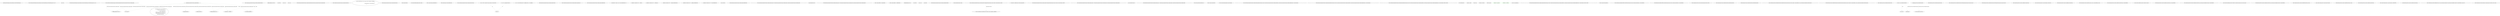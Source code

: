digraph  {
n3 [label="QuantConnect.Brokerages.InteractiveBrokers.Client.TickSizeEventArgs", span=""];
n0 [cluster="QuantConnect.Brokerages.InteractiveBrokers.Client.TickSizeEventArgs.TickSizeEventArgs(int, int, int)", label="Entry QuantConnect.Brokerages.InteractiveBrokers.Client.TickSizeEventArgs.TickSizeEventArgs(int, int, int)", span="30-30"];
n1 [cluster="QuantConnect.Brokerages.InteractiveBrokers.Client.TickSizeEventArgs.TickSizeEventArgs(int, int, int)", label="Size = size", span="33-33"];
n2 [cluster="QuantConnect.Brokerages.InteractiveBrokers.Client.TickSizeEventArgs.TickSizeEventArgs(int, int, int)", label="Exit QuantConnect.Brokerages.InteractiveBrokers.Client.TickSizeEventArgs.TickSizeEventArgs(int, int, int)", span="30-30"];
m0_31 [cluster="QuantConnect.Algorithm.Framework.Alphas.Alpha.Equals(QuantConnect.Algorithm.Framework.Alphas.Alpha)", file="Alpha.cs", label="Entry QuantConnect.Algorithm.Framework.Alphas.Alpha.Equals(QuantConnect.Algorithm.Framework.Alphas.Alpha)", span="174-174"];
m0_32 [cluster="QuantConnect.Algorithm.Framework.Alphas.Alpha.Equals(QuantConnect.Algorithm.Framework.Alphas.Alpha)", file="Alpha.cs", label="ReferenceEquals(null, other)", span="176-176"];
m0_34 [cluster="QuantConnect.Algorithm.Framework.Alphas.Alpha.Equals(QuantConnect.Algorithm.Framework.Alphas.Alpha)", file="Alpha.cs", label="ReferenceEquals(this, other)", span="177-177"];
m0_36 [cluster="QuantConnect.Algorithm.Framework.Alphas.Alpha.Equals(QuantConnect.Algorithm.Framework.Alphas.Alpha)", file="Alpha.cs", label="Id == other.Id", span="179-179"];
m0_38 [cluster="QuantConnect.Algorithm.Framework.Alphas.Alpha.Equals(QuantConnect.Algorithm.Framework.Alphas.Alpha)", file="Alpha.cs", label="return Equals(Symbol, other.Symbol) &&\r\n                Direction == other.Direction &&\r\n                Type == other.Type &&\r\n                Confidence.Equals(other.Confidence) &&\r\n                Magnitude.Equals(other.Magnitude) &&\r\n                Period.Equals(other.Period);", span="181-186"];
m0_33 [cluster="QuantConnect.Algorithm.Framework.Alphas.Alpha.Equals(QuantConnect.Algorithm.Framework.Alphas.Alpha)", file="Alpha.cs", label="return false;", span="176-176"];
m0_35 [cluster="QuantConnect.Algorithm.Framework.Alphas.Alpha.Equals(QuantConnect.Algorithm.Framework.Alphas.Alpha)", file="Alpha.cs", label="return true;", span="177-177"];
m0_37 [cluster="QuantConnect.Algorithm.Framework.Alphas.Alpha.Equals(QuantConnect.Algorithm.Framework.Alphas.Alpha)", file="Alpha.cs", label="return true;", span="179-179"];
m0_39 [cluster="QuantConnect.Algorithm.Framework.Alphas.Alpha.Equals(QuantConnect.Algorithm.Framework.Alphas.Alpha)", file="Alpha.cs", label="Exit QuantConnect.Algorithm.Framework.Alphas.Alpha.Equals(QuantConnect.Algorithm.Framework.Alphas.Alpha)", span="174-174"];
m0_14 [cluster="QuantConnect.Algorithm.Framework.Alphas.Alpha.Clone()", file="Alpha.cs", label="Entry QuantConnect.Algorithm.Framework.Alphas.Alpha.Clone()", span="131-131"];
m0_15 [cluster="QuantConnect.Algorithm.Framework.Alphas.Alpha.Clone()", file="Alpha.cs", label="return new Alpha(Symbol, Type, Direction, Period, Magnitude, Confidence)\r\n            {\r\n                GeneratedTimeUtc = GeneratedTimeUtc\r\n            };", span="133-136"];
m0_16 [cluster="QuantConnect.Algorithm.Framework.Alphas.Alpha.Clone()", file="Alpha.cs", label="Exit QuantConnect.Algorithm.Framework.Alphas.Alpha.Clone()", span="131-131"];
m0_53 [cluster="object.GetType()", file="Alpha.cs", label="Entry object.GetType()", span="0-0"];
m0_40 [cluster="object.ReferenceEquals(object, object)", file="Alpha.cs", label="Entry object.ReferenceEquals(object, object)", span="0-0"];
m0_65 [cluster="System.TimeSpan.GetHashCode()", file="Alpha.cs", label="Entry System.TimeSpan.GetHashCode()", span="0-0"];
m0_63 [cluster="QuantConnect.Symbol.GetHashCode()", file="Alpha.cs", label="Entry QuantConnect.Symbol.GetHashCode()", span="318-318"];
m0_22 [cluster="QuantConnect.Algorithm.Framework.Alphas.Alpha.ToString()", file="Alpha.cs", label="Entry QuantConnect.Algorithm.Framework.Alphas.Alpha.ToString()", span="156-156"];
m0_23 [cluster="QuantConnect.Algorithm.Framework.Alphas.Alpha.ToString()", file="Alpha.cs", label="var str = $''{Id}: {Symbol} {Type} {Direction} within {Period}''", span="158-158"];
m0_24 [cluster="QuantConnect.Algorithm.Framework.Alphas.Alpha.ToString()", file="Alpha.cs", label="Magnitude.HasValue", span="159-159"];
m0_25 [cluster="QuantConnect.Algorithm.Framework.Alphas.Alpha.ToString()", file="Alpha.cs", label="str += $'' by {Magnitude.Value}%''", span="161-161"];
m0_27 [cluster="QuantConnect.Algorithm.Framework.Alphas.Alpha.ToString()", file="Alpha.cs", label="str += $'' with {Math.Round(100 * Confidence.Value, 1)}% confidence''", span="165-165"];
m0_28 [cluster="QuantConnect.Algorithm.Framework.Alphas.Alpha.ToString()", file="Alpha.cs", label="return str;", span="168-168"];
m0_26 [cluster="QuantConnect.Algorithm.Framework.Alphas.Alpha.ToString()", file="Alpha.cs", label="Confidence.HasValue", span="163-163"];
m0_29 [cluster="QuantConnect.Algorithm.Framework.Alphas.Alpha.ToString()", file="Alpha.cs", label="Exit QuantConnect.Algorithm.Framework.Alphas.Alpha.ToString()", span="156-156"];
m0_13 [cluster="QuantConnect.Algorithm.Framework.Alphas.AlphaScore.AlphaScore()", file="Alpha.cs", label="Entry QuantConnect.Algorithm.Framework.Alphas.AlphaScore.AlphaScore()", span="48-48"];
m0_54 [cluster="QuantConnect.Algorithm.Framework.Alphas.Alpha.GetHashCode()", file="Alpha.cs", label="Entry QuantConnect.Algorithm.Framework.Alphas.Alpha.GetHashCode()", span="204-204"];
m0_55 [cluster="QuantConnect.Algorithm.Framework.Alphas.Alpha.GetHashCode()", file="Alpha.cs", label="var hashCode = (Symbol != null ? Symbol.GetHashCode() : 0)", span="208-208"];
m0_56 [cluster="QuantConnect.Algorithm.Framework.Alphas.Alpha.GetHashCode()", file="Alpha.cs", label="hashCode = (hashCode * 397) ^ (int)Type", span="209-209"];
m0_57 [cluster="QuantConnect.Algorithm.Framework.Alphas.Alpha.GetHashCode()", file="Alpha.cs", label="hashCode = (hashCode * 397) ^ (int)Direction", span="210-210"];
m0_58 [cluster="QuantConnect.Algorithm.Framework.Alphas.Alpha.GetHashCode()", file="Alpha.cs", label="hashCode = (hashCode * 397) ^ Magnitude.GetHashCode()", span="211-211"];
m0_59 [cluster="QuantConnect.Algorithm.Framework.Alphas.Alpha.GetHashCode()", file="Alpha.cs", label="hashCode = (hashCode * 397) ^ Confidence.GetHashCode()", span="212-212"];
m0_60 [cluster="QuantConnect.Algorithm.Framework.Alphas.Alpha.GetHashCode()", file="Alpha.cs", label="hashCode = (hashCode * 397) ^ Period.GetHashCode()", span="213-213"];
m0_61 [cluster="QuantConnect.Algorithm.Framework.Alphas.Alpha.GetHashCode()", file="Alpha.cs", label="return hashCode;", span="214-214"];
m0_62 [cluster="QuantConnect.Algorithm.Framework.Alphas.Alpha.GetHashCode()", file="Alpha.cs", label="Exit QuantConnect.Algorithm.Framework.Alphas.Alpha.GetHashCode()", span="204-204"];
m0_66 [cluster="QuantConnect.Algorithm.Framework.Alphas.Alpha.operator ==(QuantConnect.Algorithm.Framework.Alphas.Alpha, QuantConnect.Algorithm.Framework.Alphas.Alpha)", file="Alpha.cs", label="Entry QuantConnect.Algorithm.Framework.Alphas.Alpha.operator ==(QuantConnect.Algorithm.Framework.Alphas.Alpha, QuantConnect.Algorithm.Framework.Alphas.Alpha)", span="221-221"];
m0_67 [cluster="QuantConnect.Algorithm.Framework.Alphas.Alpha.operator ==(QuantConnect.Algorithm.Framework.Alphas.Alpha, QuantConnect.Algorithm.Framework.Alphas.Alpha)", file="Alpha.cs", label="return Equals(left, right);", span="223-223"];
m0_68 [cluster="QuantConnect.Algorithm.Framework.Alphas.Alpha.operator ==(QuantConnect.Algorithm.Framework.Alphas.Alpha, QuantConnect.Algorithm.Framework.Alphas.Alpha)", file="Alpha.cs", label="Exit QuantConnect.Algorithm.Framework.Alphas.Alpha.operator ==(QuantConnect.Algorithm.Framework.Alphas.Alpha, QuantConnect.Algorithm.Framework.Alphas.Alpha)", span="221-221"];
m0_42 [cluster="System.Nullable<T>.Equals(object)", file="Alpha.cs", label="Entry System.Nullable<T>.Equals(object)", span="0-0"];
m0_64 [cluster="System.Nullable<T>.GetHashCode()", file="Alpha.cs", label="Entry System.Nullable<T>.GetHashCode()", span="0-0"];
m0_44 [cluster="QuantConnect.Algorithm.Framework.Alphas.Alpha.Equals(object)", file="Alpha.cs", label="Entry QuantConnect.Algorithm.Framework.Alphas.Alpha.Equals(object)", span="193-193"];
m0_45 [cluster="QuantConnect.Algorithm.Framework.Alphas.Alpha.Equals(object)", file="Alpha.cs", label="ReferenceEquals(null, obj)", span="195-195"];
m0_47 [cluster="QuantConnect.Algorithm.Framework.Alphas.Alpha.Equals(object)", file="Alpha.cs", label="ReferenceEquals(this, obj)", span="196-196"];
m0_49 [cluster="QuantConnect.Algorithm.Framework.Alphas.Alpha.Equals(object)", file="Alpha.cs", label="obj.GetType() != GetType()", span="197-197"];
m0_51 [cluster="QuantConnect.Algorithm.Framework.Alphas.Alpha.Equals(object)", file="Alpha.cs", label="return Equals((Alpha)obj);", span="198-198"];
m0_46 [cluster="QuantConnect.Algorithm.Framework.Alphas.Alpha.Equals(object)", file="Alpha.cs", label="return false;", span="195-195"];
m0_48 [cluster="QuantConnect.Algorithm.Framework.Alphas.Alpha.Equals(object)", file="Alpha.cs", label="return true;", span="196-196"];
m0_50 [cluster="QuantConnect.Algorithm.Framework.Alphas.Alpha.Equals(object)", file="Alpha.cs", label="return false;", span="197-197"];
m0_52 [cluster="QuantConnect.Algorithm.Framework.Alphas.Alpha.Equals(object)", file="Alpha.cs", label="Exit QuantConnect.Algorithm.Framework.Alphas.Alpha.Equals(object)", span="193-193"];
m0_41 [cluster="object.Equals(object, object)", file="Alpha.cs", label="Entry object.Equals(object, object)", span="0-0"];
m0_17 [cluster="QuantConnect.Algorithm.Framework.Alphas.Alpha.PriceMagnitude(QuantConnect.Symbol, double, System.TimeSpan, double?)", file="Alpha.cs", label="Entry QuantConnect.Algorithm.Framework.Alphas.Alpha.PriceMagnitude(QuantConnect.Symbol, double, System.TimeSpan, double?)", span="147-147"];
m0_18 [cluster="QuantConnect.Algorithm.Framework.Alphas.Alpha.PriceMagnitude(QuantConnect.Symbol, double, System.TimeSpan, double?)", file="Alpha.cs", label="var direction = (AlphaDirection) Math.Sign(magnitude)", span="149-149"];
m0_19 [cluster="QuantConnect.Algorithm.Framework.Alphas.Alpha.PriceMagnitude(QuantConnect.Symbol, double, System.TimeSpan, double?)", file="Alpha.cs", label="return new Alpha(symbol, AlphaType.Price, direction, period, magnitude, confidence);", span="150-150"];
m0_20 [cluster="QuantConnect.Algorithm.Framework.Alphas.Alpha.PriceMagnitude(QuantConnect.Symbol, double, System.TimeSpan, double?)", file="Alpha.cs", label="Exit QuantConnect.Algorithm.Framework.Alphas.Alpha.PriceMagnitude(QuantConnect.Symbol, double, System.TimeSpan, double?)", span="147-147"];
m0_69 [cluster="QuantConnect.Algorithm.Framework.Alphas.Alpha.operator !=(QuantConnect.Algorithm.Framework.Alphas.Alpha, QuantConnect.Algorithm.Framework.Alphas.Alpha)", file="Alpha.cs", label="Entry QuantConnect.Algorithm.Framework.Alphas.Alpha.operator !=(QuantConnect.Algorithm.Framework.Alphas.Alpha, QuantConnect.Algorithm.Framework.Alphas.Alpha)", span="229-229"];
m0_70 [cluster="QuantConnect.Algorithm.Framework.Alphas.Alpha.operator !=(QuantConnect.Algorithm.Framework.Alphas.Alpha, QuantConnect.Algorithm.Framework.Alphas.Alpha)", file="Alpha.cs", label="return !Equals(left, right);", span="231-231"];
m0_71 [cluster="QuantConnect.Algorithm.Framework.Alphas.Alpha.operator !=(QuantConnect.Algorithm.Framework.Alphas.Alpha, QuantConnect.Algorithm.Framework.Alphas.Alpha)", file="Alpha.cs", label="Exit QuantConnect.Algorithm.Framework.Alphas.Alpha.operator !=(QuantConnect.Algorithm.Framework.Alphas.Alpha, QuantConnect.Algorithm.Framework.Alphas.Alpha)", span="229-229"];
m0_30 [cluster="System.Math.Round(double, int)", file="Alpha.cs", label="Entry System.Math.Round(double, int)", span="0-0"];
m0_12 [cluster="System.Guid.NewGuid()", file="Alpha.cs", label="Entry System.Guid.NewGuid()", span="0-0"];
m0_43 [cluster="System.TimeSpan.Equals(System.TimeSpan)", file="Alpha.cs", label="Entry System.TimeSpan.Equals(System.TimeSpan)", span="0-0"];
m0_0 [cluster="QuantConnect.Algorithm.Framework.Alphas.Alpha.Alpha(QuantConnect.Symbol, QuantConnect.Algorithm.Framework.Alphas.AlphaType, QuantConnect.Algorithm.Framework.Alphas.AlphaDirection, System.TimeSpan)", file="Alpha.cs", label="Entry QuantConnect.Algorithm.Framework.Alphas.Alpha.Alpha(QuantConnect.Symbol, QuantConnect.Algorithm.Framework.Alphas.AlphaType, QuantConnect.Algorithm.Framework.Alphas.AlphaDirection, System.TimeSpan)", span="98-98"];
m0_1 [cluster="QuantConnect.Algorithm.Framework.Alphas.Alpha.Alpha(QuantConnect.Symbol, QuantConnect.Algorithm.Framework.Alphas.AlphaType, QuantConnect.Algorithm.Framework.Alphas.AlphaDirection, System.TimeSpan)", file="Alpha.cs", label="Exit QuantConnect.Algorithm.Framework.Alphas.Alpha.Alpha(QuantConnect.Symbol, QuantConnect.Algorithm.Framework.Alphas.AlphaType, QuantConnect.Algorithm.Framework.Alphas.AlphaDirection, System.TimeSpan)", span="98-98"];
m0_2 [cluster="QuantConnect.Algorithm.Framework.Alphas.Alpha.Alpha(QuantConnect.Symbol, QuantConnect.Algorithm.Framework.Alphas.AlphaType, QuantConnect.Algorithm.Framework.Alphas.AlphaDirection, System.TimeSpan, double?, double?)", file="Alpha.cs", label="Entry QuantConnect.Algorithm.Framework.Alphas.Alpha.Alpha(QuantConnect.Symbol, QuantConnect.Algorithm.Framework.Alphas.AlphaType, QuantConnect.Algorithm.Framework.Alphas.AlphaDirection, System.TimeSpan, double?, double?)", span="112-112"];
m0_3 [cluster="QuantConnect.Algorithm.Framework.Alphas.Alpha.Alpha(QuantConnect.Symbol, QuantConnect.Algorithm.Framework.Alphas.AlphaType, QuantConnect.Algorithm.Framework.Alphas.AlphaDirection, System.TimeSpan, double?, double?)", file="Alpha.cs", label="Id = Guid.NewGuid()", span="114-114"];
m0_5 [cluster="QuantConnect.Algorithm.Framework.Alphas.Alpha.Alpha(QuantConnect.Symbol, QuantConnect.Algorithm.Framework.Alphas.AlphaType, QuantConnect.Algorithm.Framework.Alphas.AlphaDirection, System.TimeSpan, double?, double?)", file="Alpha.cs", label="Symbol = symbol", span="117-117"];
m0_6 [cluster="QuantConnect.Algorithm.Framework.Alphas.Alpha.Alpha(QuantConnect.Symbol, QuantConnect.Algorithm.Framework.Alphas.AlphaType, QuantConnect.Algorithm.Framework.Alphas.AlphaDirection, System.TimeSpan, double?, double?)", file="Alpha.cs", label="Type = type", span="118-118"];
m0_7 [cluster="QuantConnect.Algorithm.Framework.Alphas.Alpha.Alpha(QuantConnect.Symbol, QuantConnect.Algorithm.Framework.Alphas.AlphaType, QuantConnect.Algorithm.Framework.Alphas.AlphaDirection, System.TimeSpan, double?, double?)", file="Alpha.cs", label="Direction = direction", span="119-119"];
m0_8 [cluster="QuantConnect.Algorithm.Framework.Alphas.Alpha.Alpha(QuantConnect.Symbol, QuantConnect.Algorithm.Framework.Alphas.AlphaType, QuantConnect.Algorithm.Framework.Alphas.AlphaDirection, System.TimeSpan, double?, double?)", file="Alpha.cs", label="Period = period", span="120-120"];
m0_9 [cluster="QuantConnect.Algorithm.Framework.Alphas.Alpha.Alpha(QuantConnect.Symbol, QuantConnect.Algorithm.Framework.Alphas.AlphaType, QuantConnect.Algorithm.Framework.Alphas.AlphaDirection, System.TimeSpan, double?, double?)", color=green, community=0, file="Alpha.cs", label="Magnitude = magnitude", prediction=0, span="123-123"];
m0_10 [cluster="QuantConnect.Algorithm.Framework.Alphas.Alpha.Alpha(QuantConnect.Symbol, QuantConnect.Algorithm.Framework.Alphas.AlphaType, QuantConnect.Algorithm.Framework.Alphas.AlphaDirection, System.TimeSpan, double?, double?)", color=green, community=0, file="Alpha.cs", label="Confidence = confidence", prediction=1, span="124-124"];
m0_4 [cluster="QuantConnect.Algorithm.Framework.Alphas.Alpha.Alpha(QuantConnect.Symbol, QuantConnect.Algorithm.Framework.Alphas.AlphaType, QuantConnect.Algorithm.Framework.Alphas.AlphaDirection, System.TimeSpan, double?, double?)", file="Alpha.cs", label="Score = new AlphaScore()", span="115-115"];
m0_11 [cluster="QuantConnect.Algorithm.Framework.Alphas.Alpha.Alpha(QuantConnect.Symbol, QuantConnect.Algorithm.Framework.Alphas.AlphaType, QuantConnect.Algorithm.Framework.Alphas.AlphaDirection, System.TimeSpan, double?, double?)", file="Alpha.cs", label="Exit QuantConnect.Algorithm.Framework.Alphas.Alpha.Alpha(QuantConnect.Symbol, QuantConnect.Algorithm.Framework.Alphas.AlphaType, QuantConnect.Algorithm.Framework.Alphas.AlphaDirection, System.TimeSpan, double?, double?)", span="112-112"];
m0_21 [cluster="System.Math.Sign(double)", file="Alpha.cs", label="Entry System.Math.Sign(double)", span="0-0"];
m0_72 [file="Alpha.cs", label="QuantConnect.Algorithm.Framework.Alphas.Alpha", span=""];
m1_0 [cluster="QuantConnect.Interfaces.IFileProvider.Fetch(QuantConnect.Symbol, QuantConnect.Resolution, System.DateTime)", file="AlphaAnalysisContext.cs", label="Entry QuantConnect.Interfaces.IFileProvider.Fetch(QuantConnect.Symbol, QuantConnect.Resolution, System.DateTime)", span="34-34"];
m1_1 [cluster="QuantConnect.Interfaces.IFileProvider.Fetch(QuantConnect.Symbol, QuantConnect.Resolution, System.DateTime)", file="AlphaAnalysisContext.cs", label="Exit QuantConnect.Interfaces.IFileProvider.Fetch(QuantConnect.Symbol, QuantConnect.Resolution, System.DateTime)", span="34-34"];
m2_12 [cluster="QuantConnect.Orders.Order.CopyTo(QuantConnect.Orders.Order)", file="AlphaManager.cs", label="Entry QuantConnect.Orders.Order.CopyTo(QuantConnect.Orders.Order)", span="247-247"];
m2_0 [cluster="QuantConnect.Orders.MarketOnCloseOrder.MarketOnCloseOrder()", file="AlphaManager.cs", label="Entry QuantConnect.Orders.MarketOnCloseOrder.MarketOnCloseOrder()", span="37-37"];
m2_1 [cluster="QuantConnect.Orders.MarketOnCloseOrder.MarketOnCloseOrder()", file="AlphaManager.cs", label="Exit QuantConnect.Orders.MarketOnCloseOrder.MarketOnCloseOrder()", span="37-37"];
m2_2 [cluster="QuantConnect.Orders.MarketOnCloseOrder.MarketOnCloseOrder(QuantConnect.Symbol, decimal, System.DateTime, string, QuantConnect.Interfaces.IOrderProperties)", file="AlphaManager.cs", label="Entry QuantConnect.Orders.MarketOnCloseOrder.MarketOnCloseOrder(QuantConnect.Symbol, decimal, System.DateTime, string, QuantConnect.Interfaces.IOrderProperties)", span="49-49"];
m2_3 [cluster="QuantConnect.Orders.MarketOnCloseOrder.MarketOnCloseOrder(QuantConnect.Symbol, decimal, System.DateTime, string, QuantConnect.Interfaces.IOrderProperties)", file="AlphaManager.cs", label="Exit QuantConnect.Orders.MarketOnCloseOrder.MarketOnCloseOrder(QuantConnect.Symbol, decimal, System.DateTime, string, QuantConnect.Interfaces.IOrderProperties)", span="49-49"];
m2_7 [cluster="QuantConnect.Orders.MarketOnCloseOrder.Clone()", file="AlphaManager.cs", label="Entry QuantConnect.Orders.MarketOnCloseOrder.Clone()", span="67-67"];
m2_8 [cluster="QuantConnect.Orders.MarketOnCloseOrder.Clone()", file="AlphaManager.cs", label="var order = new MarketOnCloseOrder()", span="69-69"];
m2_9 [cluster="QuantConnect.Orders.MarketOnCloseOrder.Clone()", file="AlphaManager.cs", label="CopyTo(order)", span="70-70"];
m2_10 [cluster="QuantConnect.Orders.MarketOnCloseOrder.Clone()", file="AlphaManager.cs", label="return order;", span="71-71"];
m2_11 [cluster="QuantConnect.Orders.MarketOnCloseOrder.Clone()", file="AlphaManager.cs", label="Exit QuantConnect.Orders.MarketOnCloseOrder.Clone()", span="67-67"];
m2_4 [cluster="QuantConnect.Orders.MarketOnCloseOrder.GetValueImpl(QuantConnect.Securities.Security)", file="AlphaManager.cs", label="Entry QuantConnect.Orders.MarketOnCloseOrder.GetValueImpl(QuantConnect.Securities.Security)", span="58-58"];
m2_5 [cluster="QuantConnect.Orders.MarketOnCloseOrder.GetValueImpl(QuantConnect.Securities.Security)", file="AlphaManager.cs", label="return Quantity*security.Price;", span="60-60"];
m2_6 [cluster="QuantConnect.Orders.MarketOnCloseOrder.GetValueImpl(QuantConnect.Securities.Security)", file="AlphaManager.cs", label="Exit QuantConnect.Orders.MarketOnCloseOrder.GetValueImpl(QuantConnect.Securities.Security)", span="58-58"];
m2_13 [file="AlphaManager.cs", label="QuantConnect.Orders.MarketOnCloseOrder", span=""];
m4_4 [cluster="QuantConnect.Tests.Symbols.CreateEquitySymbol(string)", file="Engine.cs", label="Entry QuantConnect.Tests.Symbols.CreateEquitySymbol(string)", span="48-48"];
m4_5 [cluster="QuantConnect.Tests.Symbols.CreateEquitySymbol(string)", file="Engine.cs", label="return Symbol.Create(symbol, SecurityType.Equity, Market.USA);", span="50-50"];
m4_6 [cluster="QuantConnect.Tests.Symbols.CreateEquitySymbol(string)", file="Engine.cs", label="Exit QuantConnect.Tests.Symbols.CreateEquitySymbol(string)", span="48-48"];
m4_10 [cluster="QuantConnect.Symbol.CreateFuture(string, string, System.DateTime, string)", file="Engine.cs", label="Entry QuantConnect.Symbol.CreateFuture(string, string, System.DateTime, string)", span="143-143"];
m4_7 [cluster="QuantConnect.Tests.Symbols.CreateFutureSymbol(string, System.DateTime)", file="Engine.cs", label="Entry QuantConnect.Tests.Symbols.CreateFutureSymbol(string, System.DateTime)", span="52-52"];
m4_8 [cluster="QuantConnect.Tests.Symbols.CreateFutureSymbol(string, System.DateTime)", file="Engine.cs", label="return Symbol.CreateFuture(symbol, Market.USA, expiry);", span="54-54"];
m4_9 [cluster="QuantConnect.Tests.Symbols.CreateFutureSymbol(string, System.DateTime)", file="Engine.cs", label="Exit QuantConnect.Tests.Symbols.CreateFutureSymbol(string, System.DateTime)", span="52-52"];
m4_14 [cluster="QuantConnect.Tests.Symbols.CreateOptionSymbol(string, QuantConnect.OptionRight, decimal, System.DateTime)", file="Engine.cs", label="Entry QuantConnect.Tests.Symbols.CreateOptionSymbol(string, QuantConnect.OptionRight, decimal, System.DateTime)", span="62-62"];
m4_15 [cluster="QuantConnect.Tests.Symbols.CreateOptionSymbol(string, QuantConnect.OptionRight, decimal, System.DateTime)", file="Engine.cs", label="return Symbol.CreateOption(symbol, Market.USA, OptionStyle.American, right, strike, expiry);", span="64-64"];
m4_16 [cluster="QuantConnect.Tests.Symbols.CreateOptionSymbol(string, QuantConnect.OptionRight, decimal, System.DateTime)", file="Engine.cs", label="Exit QuantConnect.Tests.Symbols.CreateOptionSymbol(string, QuantConnect.OptionRight, decimal, System.DateTime)", span="62-62"];
m4_11 [cluster="QuantConnect.Tests.Symbols.CreateCfdSymbol(string, string)", file="Engine.cs", label="Entry QuantConnect.Tests.Symbols.CreateCfdSymbol(string, string)", span="57-57"];
m4_12 [cluster="QuantConnect.Tests.Symbols.CreateCfdSymbol(string, string)", file="Engine.cs", label="return Symbol.Create(symbol, SecurityType.Cfd, market);", span="59-59"];
m4_13 [cluster="QuantConnect.Tests.Symbols.CreateCfdSymbol(string, string)", file="Engine.cs", label="Exit QuantConnect.Tests.Symbols.CreateCfdSymbol(string, string)", span="57-57"];
m4_0 [cluster="QuantConnect.Tests.Symbols.CreateForexSymbol(string)", file="Engine.cs", label="Entry QuantConnect.Tests.Symbols.CreateForexSymbol(string)", span="43-43"];
m4_1 [cluster="QuantConnect.Tests.Symbols.CreateForexSymbol(string)", file="Engine.cs", label="return Symbol.Create(symbol, SecurityType.Forex, Market.FXCM);", span="45-45"];
m4_2 [cluster="QuantConnect.Tests.Symbols.CreateForexSymbol(string)", file="Engine.cs", label="Exit QuantConnect.Tests.Symbols.CreateForexSymbol(string)", span="43-43"];
m4_17 [cluster="QuantConnect.Symbol.CreateOption(string, string, QuantConnect.OptionStyle, QuantConnect.OptionRight, decimal, System.DateTime, string, bool)", file="Engine.cs", label="Entry QuantConnect.Symbol.CreateOption(string, string, QuantConnect.OptionStyle, QuantConnect.OptionRight, decimal, System.DateTime, string, bool)", span="95-95"];
m4_3 [cluster="QuantConnect.Symbol.Create(string, QuantConnect.SecurityType, string, string)", file="Engine.cs", label="Entry QuantConnect.Symbol.Create(string, QuantConnect.SecurityType, string, string)", span="45-45"];
m0_31 -> m0_34  [color=darkseagreen4, key=1, label="QuantConnect.Algorithm.Framework.Alphas.Alpha", style=dashed];
m0_31 -> m0_36  [color=darkseagreen4, key=1, label="QuantConnect.Algorithm.Framework.Alphas.Alpha", style=dashed];
m0_31 -> m0_38  [color=darkseagreen4, key=1, label="QuantConnect.Algorithm.Framework.Alphas.Alpha", style=dashed];
m0_23 -> m0_28  [color=darkseagreen4, key=1, label=str, style=dashed];
m0_25 -> m0_28  [color=darkseagreen4, key=1, label=str, style=dashed];
m0_44 -> m0_47  [color=darkseagreen4, key=1, label=object, style=dashed];
m0_44 -> m0_49  [color=darkseagreen4, key=1, label=object, style=dashed];
m0_44 -> m0_51  [color=darkseagreen4, key=1, label=object, style=dashed];
m0_17 -> m0_19  [color=darkseagreen4, key=1, label="QuantConnect.Symbol", style=dashed];
m0_72 -> m0_24  [color=darkseagreen4, key=1, label="QuantConnect.Algorithm.Framework.Alphas.Alpha", style=dashed];
m0_72 -> m0_26  [color=darkseagreen4, key=1, label="QuantConnect.Algorithm.Framework.Alphas.Alpha", style=dashed];
m0_72 -> m0_34  [color=darkseagreen4, key=1, label="QuantConnect.Algorithm.Framework.Alphas.Alpha", style=dashed];
m0_72 -> m0_36  [color=darkseagreen4, key=1, label="QuantConnect.Algorithm.Framework.Alphas.Alpha", style=dashed];
m0_72 -> m0_38  [color=darkseagreen4, key=1, label="QuantConnect.Algorithm.Framework.Alphas.Alpha", style=dashed];
m0_72 -> m0_47  [color=darkseagreen4, key=1, label="QuantConnect.Algorithm.Framework.Alphas.Alpha", style=dashed];
m0_72 -> m0_49  [color=darkseagreen4, key=1, label="QuantConnect.Algorithm.Framework.Alphas.Alpha", style=dashed];
m0_72 -> m0_51  [color=darkseagreen4, key=1, label="QuantConnect.Algorithm.Framework.Alphas.Alpha", style=dashed];
m2_8 -> m2_10  [color=darkseagreen4, key=1, label=order, style=dashed];
m2_13 -> m2_5  [color=darkseagreen4, key=1, label="QuantConnect.Orders.MarketOnCloseOrder", style=dashed];
m2_13 -> m2_9  [color=darkseagreen4, key=1, label="QuantConnect.Orders.MarketOnCloseOrder", style=dashed];
}
